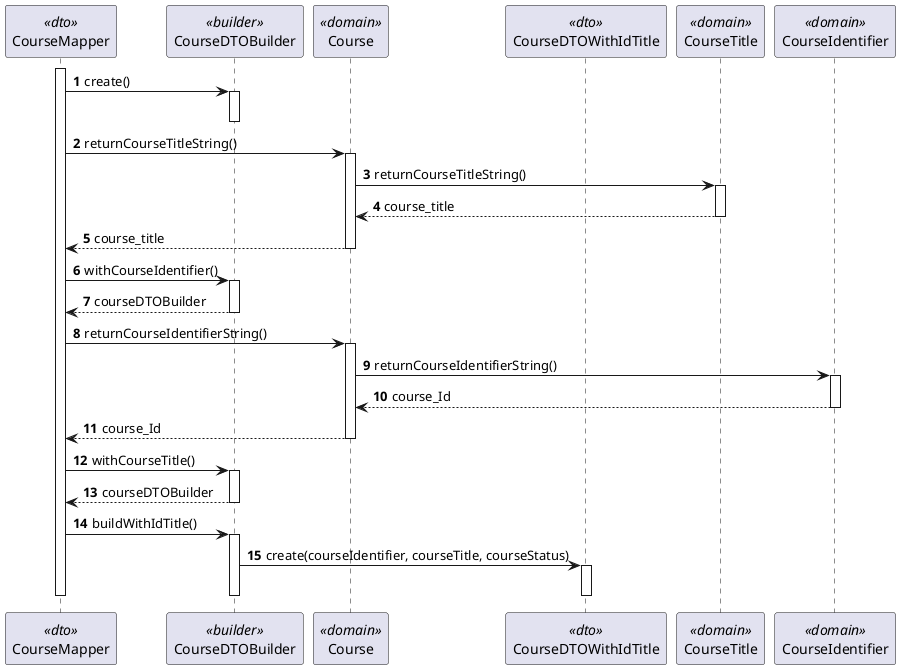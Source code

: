 @startuml
participant CourseMapper as COURSE_MAP <<dto>>
participant CourseDTOBuilder as COURSE_DTO_BUILD <<builder>>
participant Course as COURSE <<domain>>
participant CourseDTOWithIdTitle as COURSE_DTO <<dto>>
participant CourseTitle as COURSE_TITLE <<domain>>
participant CourseIdentifier as COURSE_ID <<domain>>
autonumber

activate COURSE_MAP

COURSE_MAP -> COURSE_DTO_BUILD : create()
activate COURSE_DTO_BUILD
deactivate COURSE_DTO_BUILD
COURSE_MAP -> COURSE : returnCourseTitleString()
activate COURSE
COURSE -> COURSE_TITLE : returnCourseTitleString()
activate COURSE_TITLE
COURSE_TITLE --> COURSE : course_title
deactivate COURSE_TITLE
COURSE --> COURSE_MAP : course_title
deactivate COURSE
COURSE_MAP -> COURSE_DTO_BUILD : withCourseIdentifier()
activate COURSE_DTO_BUILD
COURSE_DTO_BUILD --> COURSE_MAP : courseDTOBuilder
deactivate COURSE_DTO_BUILD
COURSE_MAP -> COURSE : returnCourseIdentifierString()
activate COURSE
COURSE -> COURSE_ID : returnCourseIdentifierString()
activate COURSE_ID
COURSE_ID --> COURSE : course_Id
deactivate COURSE_ID
COURSE --> COURSE_MAP : course_Id
deactivate COURSE
COURSE_MAP -> COURSE_DTO_BUILD : withCourseTitle()
activate COURSE_DTO_BUILD
COURSE_DTO_BUILD --> COURSE_MAP : courseDTOBuilder
deactivate COURSE_DTO_BUILD
COURSE_MAP -> COURSE_DTO_BUILD : buildWithIdTitle()
activate COURSE_DTO_BUILD
COURSE_DTO_BUILD -> COURSE_DTO : create(courseIdentifier, courseTitle, courseStatus)
activate COURSE_DTO
deactivate COURSE_DTO
deactivate COURSE_DTO_BUILD
deactivate COURSE_MAP
@enduml